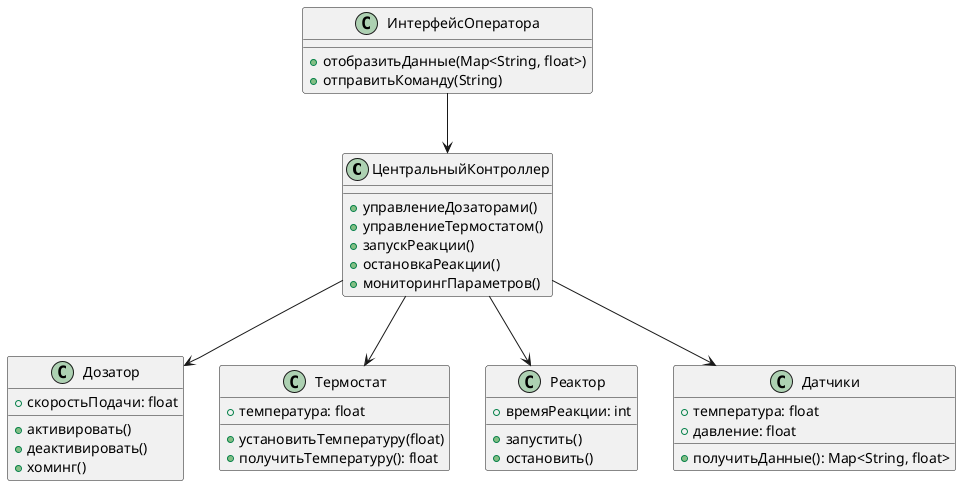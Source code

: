 @startuml
class ЦентральныйКонтроллер {
  +управлениеДозаторами()
  +управлениеТермостатом()
  +запускРеакции()
  +остановкаРеакции()
  +мониторингПараметров()
}

class Дозатор {
  +скоростьПодачи: float
  +активировать()
  +деактивировать()
  +хоминг()
}

class Термостат {
  +температура: float
  +установитьТемпературу(float)
  +получитьТемпературу(): float
}

class Реактор {
  +времяРеакции: int
  +запустить()
  +остановить()
}

class Датчики {
  +температура: float
  +давление: float
  +получитьДанные(): Map<String, float>
}

class ИнтерфейсОператора {
  +отобразитьДанные(Map<String, float>)
  +отправитьКоманду(String)
}

ЦентральныйКонтроллер --> Дозатор
ЦентральныйКонтроллер --> Термостат
ЦентральныйКонтроллер --> Реактор
ЦентральныйКонтроллер --> Датчики
ИнтерфейсОператора --> ЦентральныйКонтроллер
@enduml